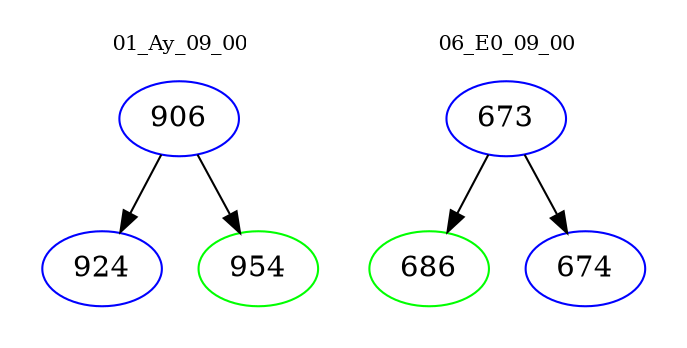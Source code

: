 digraph{
subgraph cluster_0 {
color = white
label = "01_Ay_09_00";
fontsize=10;
T0_906 [label="906", color="blue"]
T0_906 -> T0_924 [color="black"]
T0_924 [label="924", color="blue"]
T0_906 -> T0_954 [color="black"]
T0_954 [label="954", color="green"]
}
subgraph cluster_1 {
color = white
label = "06_E0_09_00";
fontsize=10;
T1_673 [label="673", color="blue"]
T1_673 -> T1_686 [color="black"]
T1_686 [label="686", color="green"]
T1_673 -> T1_674 [color="black"]
T1_674 [label="674", color="blue"]
}
}
